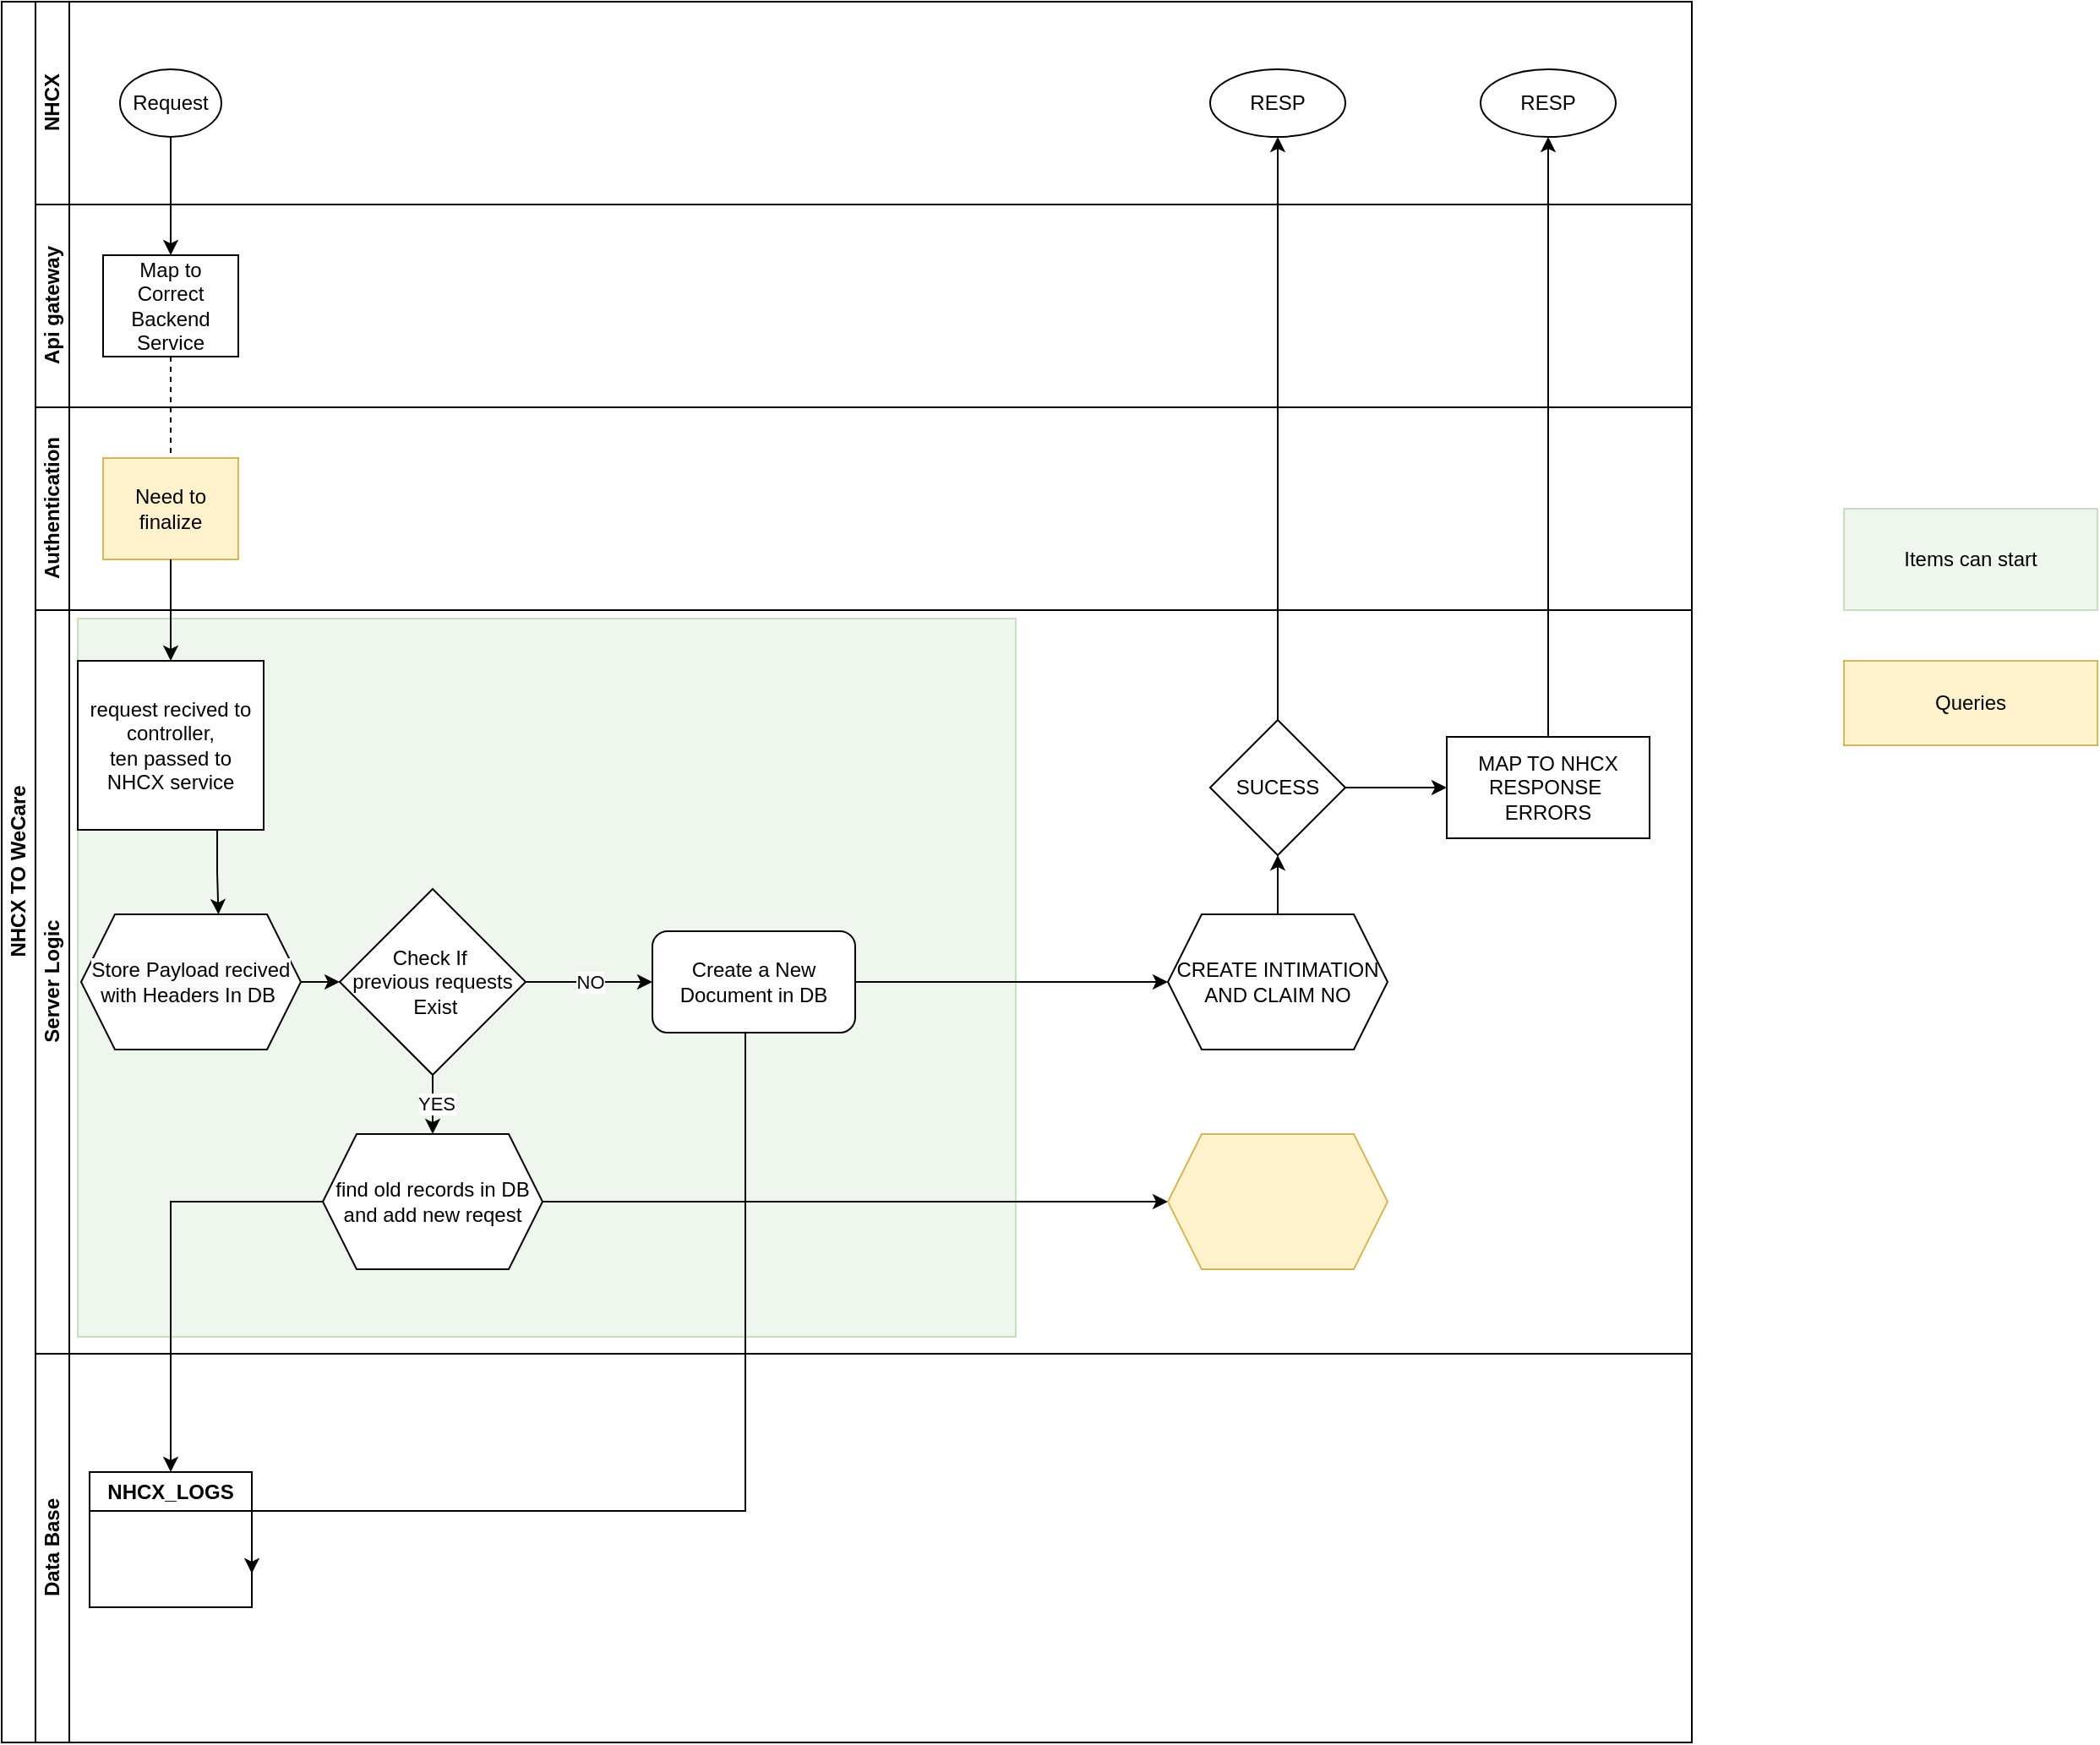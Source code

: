 <mxfile version="22.0.2" type="github" pages="4">
  <diagram id="prtHgNgQTEPvFCAcTncT" name="Claim registration">
    <mxGraphModel dx="1590" dy="877" grid="1" gridSize="10" guides="1" tooltips="1" connect="1" arrows="1" fold="1" page="1" pageScale="1" pageWidth="827" pageHeight="1169" math="0" shadow="0">
      <root>
        <mxCell id="0" />
        <mxCell id="1" parent="0" />
        <mxCell id="dNxyNK7c78bLwvsdeMH5-19" value="NHCX TO WeCare" style="swimlane;html=1;childLayout=stackLayout;resizeParent=1;resizeParentMax=0;horizontal=0;startSize=20;horizontalStack=0;" parent="1" vertex="1">
          <mxGeometry x="120" y="120" width="1000" height="1030" as="geometry">
            <mxRectangle x="120" y="120" width="40" height="60" as="alternateBounds" />
          </mxGeometry>
        </mxCell>
        <mxCell id="dNxyNK7c78bLwvsdeMH5-20" value="NHCX" style="swimlane;html=1;startSize=20;horizontal=0;" parent="dNxyNK7c78bLwvsdeMH5-19" vertex="1">
          <mxGeometry x="20" width="980" height="120" as="geometry">
            <mxRectangle x="20" width="430" height="30" as="alternateBounds" />
          </mxGeometry>
        </mxCell>
        <UserObject label="Request" link="https://ig.hcxprotocol.io/v0.7.1/StructureDefinition-Claim.html" linkTarget="_blank" id="dNxyNK7c78bLwvsdeMH5-23">
          <mxCell style="ellipse;whiteSpace=wrap;html=1;" parent="dNxyNK7c78bLwvsdeMH5-20" vertex="1">
            <mxGeometry x="50" y="40" width="60" height="40" as="geometry" />
          </mxCell>
        </UserObject>
        <mxCell id="n_Xed9ibIA65ynU_BDhb-50" value="RESP" style="ellipse;whiteSpace=wrap;html=1;" parent="dNxyNK7c78bLwvsdeMH5-20" vertex="1">
          <mxGeometry x="695" y="40" width="80" height="40" as="geometry" />
        </mxCell>
        <mxCell id="n_Xed9ibIA65ynU_BDhb-54" value="RESP" style="ellipse;whiteSpace=wrap;html=1;" parent="dNxyNK7c78bLwvsdeMH5-20" vertex="1">
          <mxGeometry x="855" y="40" width="80" height="40" as="geometry" />
        </mxCell>
        <mxCell id="dNxyNK7c78bLwvsdeMH5-21" value="Api gateway" style="swimlane;html=1;startSize=20;horizontal=0;" parent="dNxyNK7c78bLwvsdeMH5-19" vertex="1">
          <mxGeometry x="20" y="120" width="980" height="120" as="geometry" />
        </mxCell>
        <mxCell id="dNxyNK7c78bLwvsdeMH5-24" value="Map to Correct Backend Service" style="rounded=0;whiteSpace=wrap;html=1;fontFamily=Helvetica;fontSize=12;fontColor=#000000;align=center;" parent="dNxyNK7c78bLwvsdeMH5-21" vertex="1">
          <mxGeometry x="40" y="30" width="80" height="60" as="geometry" />
        </mxCell>
        <mxCell id="dNxyNK7c78bLwvsdeMH5-22" value="Authentication" style="swimlane;html=1;startSize=20;horizontal=0;" parent="dNxyNK7c78bLwvsdeMH5-19" vertex="1">
          <mxGeometry x="20" y="240" width="980" height="120" as="geometry" />
        </mxCell>
        <mxCell id="dNxyNK7c78bLwvsdeMH5-26" value="Need to finalize" style="rounded=0;whiteSpace=wrap;html=1;fontFamily=Helvetica;fontSize=12;align=center;fillColor=#fff2cc;strokeColor=#d6b656;" parent="dNxyNK7c78bLwvsdeMH5-22" vertex="1">
          <mxGeometry x="40" y="30" width="80" height="60" as="geometry" />
        </mxCell>
        <mxCell id="n_Xed9ibIA65ynU_BDhb-51" value="" style="edgeStyle=orthogonalEdgeStyle;rounded=0;orthogonalLoop=1;jettySize=auto;html=1;" parent="dNxyNK7c78bLwvsdeMH5-19" source="n_Xed9ibIA65ynU_BDhb-44" target="n_Xed9ibIA65ynU_BDhb-50" edge="1">
          <mxGeometry relative="1" as="geometry" />
        </mxCell>
        <mxCell id="n_Xed9ibIA65ynU_BDhb-55" value="" style="edgeStyle=orthogonalEdgeStyle;rounded=0;orthogonalLoop=1;jettySize=auto;html=1;" parent="dNxyNK7c78bLwvsdeMH5-19" source="n_Xed9ibIA65ynU_BDhb-52" target="n_Xed9ibIA65ynU_BDhb-54" edge="1">
          <mxGeometry relative="1" as="geometry" />
        </mxCell>
        <mxCell id="n_Xed9ibIA65ynU_BDhb-4" value="Server Logic" style="swimlane;html=1;startSize=20;horizontal=0;" parent="dNxyNK7c78bLwvsdeMH5-19" vertex="1">
          <mxGeometry x="20" y="360" width="980" height="440" as="geometry" />
        </mxCell>
        <mxCell id="l9Vu41hiifNTBTkOHgr7-1" value="" style="rounded=0;whiteSpace=wrap;html=1;fillColor=#d5e8d4;strokeColor=#82b366;opacity=40;" vertex="1" parent="n_Xed9ibIA65ynU_BDhb-4">
          <mxGeometry x="25" y="5" width="555" height="425" as="geometry" />
        </mxCell>
        <mxCell id="n_Xed9ibIA65ynU_BDhb-18" style="edgeStyle=orthogonalEdgeStyle;rounded=0;orthogonalLoop=1;jettySize=auto;html=1;exitX=0.75;exitY=1;exitDx=0;exitDy=0;entryX=0.625;entryY=0;entryDx=0;entryDy=0;" parent="n_Xed9ibIA65ynU_BDhb-4" source="n_Xed9ibIA65ynU_BDhb-7" target="n_Xed9ibIA65ynU_BDhb-15" edge="1">
          <mxGeometry relative="1" as="geometry" />
        </mxCell>
        <mxCell id="n_Xed9ibIA65ynU_BDhb-7" value="request recived to controller,&lt;br&gt;ten passed to NHCX service" style="rounded=0;whiteSpace=wrap;html=1;fontFamily=Helvetica;fontSize=12;fontColor=#000000;align=center;" parent="n_Xed9ibIA65ynU_BDhb-4" vertex="1">
          <mxGeometry x="25" y="30" width="110" height="100" as="geometry" />
        </mxCell>
        <mxCell id="n_Xed9ibIA65ynU_BDhb-25" value="" style="edgeStyle=orthogonalEdgeStyle;rounded=0;orthogonalLoop=1;jettySize=auto;html=1;" parent="n_Xed9ibIA65ynU_BDhb-4" source="n_Xed9ibIA65ynU_BDhb-15" target="n_Xed9ibIA65ynU_BDhb-24" edge="1">
          <mxGeometry relative="1" as="geometry" />
        </mxCell>
        <mxCell id="n_Xed9ibIA65ynU_BDhb-15" value="&lt;meta charset=&quot;utf-8&quot;&gt;&lt;span style=&quot;color: rgb(0, 0, 0); font-family: Helvetica; font-size: 12px; font-style: normal; font-variant-ligatures: normal; font-variant-caps: normal; font-weight: 400; letter-spacing: normal; orphans: 2; text-align: center; text-indent: 0px; text-transform: none; widows: 2; word-spacing: 0px; -webkit-text-stroke-width: 0px; background-color: rgb(251, 251, 251); text-decoration-thickness: initial; text-decoration-style: initial; text-decoration-color: initial; float: none; display: inline !important;&quot;&gt;Store Payload recived with Headers In DB&amp;nbsp;&lt;/span&gt;" style="shape=hexagon;perimeter=hexagonPerimeter2;whiteSpace=wrap;html=1;fixedSize=1;" parent="n_Xed9ibIA65ynU_BDhb-4" vertex="1">
          <mxGeometry x="27" y="180" width="130" height="80" as="geometry" />
        </mxCell>
        <mxCell id="2RhHAe2CQzS2Qe744TcT-7" value="" style="edgeStyle=orthogonalEdgeStyle;rounded=0;orthogonalLoop=1;jettySize=auto;html=1;" parent="n_Xed9ibIA65ynU_BDhb-4" source="n_Xed9ibIA65ynU_BDhb-24" edge="1">
          <mxGeometry relative="1" as="geometry">
            <mxPoint x="235" y="310" as="targetPoint" />
          </mxGeometry>
        </mxCell>
        <mxCell id="2RhHAe2CQzS2Qe744TcT-9" value="YES" style="edgeLabel;html=1;align=center;verticalAlign=middle;resizable=0;points=[];" parent="2RhHAe2CQzS2Qe744TcT-7" vertex="1" connectable="0">
          <mxGeometry x="-0.155" y="2" relative="1" as="geometry">
            <mxPoint y="2" as="offset" />
          </mxGeometry>
        </mxCell>
        <mxCell id="2RhHAe2CQzS2Qe744TcT-17" value="NO" style="edgeStyle=orthogonalEdgeStyle;rounded=0;orthogonalLoop=1;jettySize=auto;html=1;" parent="n_Xed9ibIA65ynU_BDhb-4" source="n_Xed9ibIA65ynU_BDhb-24" target="2RhHAe2CQzS2Qe744TcT-16" edge="1">
          <mxGeometry relative="1" as="geometry" />
        </mxCell>
        <mxCell id="n_Xed9ibIA65ynU_BDhb-24" value="Check If&amp;nbsp;&lt;br&gt;previous requests&lt;br&gt;&amp;nbsp;Exist" style="rhombus;whiteSpace=wrap;html=1;" parent="n_Xed9ibIA65ynU_BDhb-4" vertex="1">
          <mxGeometry x="180" y="165" width="110" height="110" as="geometry" />
        </mxCell>
        <mxCell id="n_Xed9ibIA65ynU_BDhb-45" value="" style="edgeStyle=orthogonalEdgeStyle;rounded=0;orthogonalLoop=1;jettySize=auto;html=1;" parent="n_Xed9ibIA65ynU_BDhb-4" source="n_Xed9ibIA65ynU_BDhb-41" target="n_Xed9ibIA65ynU_BDhb-44" edge="1">
          <mxGeometry relative="1" as="geometry" />
        </mxCell>
        <UserObject label="CREATE INTIMATION AND CLAIM NO" link="data:page/id,0DPZlB081FTVNjkBk7KC" id="n_Xed9ibIA65ynU_BDhb-41">
          <mxCell style="shape=hexagon;perimeter=hexagonPerimeter2;whiteSpace=wrap;html=1;fixedSize=1;" parent="n_Xed9ibIA65ynU_BDhb-4" vertex="1">
            <mxGeometry x="670" y="180" width="130" height="80" as="geometry" />
          </mxCell>
        </UserObject>
        <mxCell id="n_Xed9ibIA65ynU_BDhb-53" value="" style="edgeStyle=orthogonalEdgeStyle;rounded=0;orthogonalLoop=1;jettySize=auto;html=1;" parent="n_Xed9ibIA65ynU_BDhb-4" source="n_Xed9ibIA65ynU_BDhb-44" target="n_Xed9ibIA65ynU_BDhb-52" edge="1">
          <mxGeometry relative="1" as="geometry" />
        </mxCell>
        <mxCell id="n_Xed9ibIA65ynU_BDhb-44" value="SUCESS" style="rhombus;whiteSpace=wrap;html=1;" parent="n_Xed9ibIA65ynU_BDhb-4" vertex="1">
          <mxGeometry x="695" y="65" width="80" height="80" as="geometry" />
        </mxCell>
        <mxCell id="n_Xed9ibIA65ynU_BDhb-52" value="MAP TO NHCX RESPONSE&amp;nbsp; ERRORS" style="whiteSpace=wrap;html=1;" parent="n_Xed9ibIA65ynU_BDhb-4" vertex="1">
          <mxGeometry x="835" y="75" width="120" height="60" as="geometry" />
        </mxCell>
        <mxCell id="l9Vu41hiifNTBTkOHgr7-7" value="" style="edgeStyle=orthogonalEdgeStyle;rounded=0;orthogonalLoop=1;jettySize=auto;html=1;" edge="1" parent="n_Xed9ibIA65ynU_BDhb-4" source="2RhHAe2CQzS2Qe744TcT-8" target="l9Vu41hiifNTBTkOHgr7-6">
          <mxGeometry relative="1" as="geometry" />
        </mxCell>
        <UserObject label="find old records in DB and add new reqest" id="2RhHAe2CQzS2Qe744TcT-8">
          <mxCell style="shape=hexagon;perimeter=hexagonPerimeter2;whiteSpace=wrap;html=1;fixedSize=1;" parent="n_Xed9ibIA65ynU_BDhb-4" vertex="1">
            <mxGeometry x="170" y="310" width="130" height="80" as="geometry" />
          </mxCell>
        </UserObject>
        <mxCell id="2RhHAe2CQzS2Qe744TcT-21" style="edgeStyle=orthogonalEdgeStyle;rounded=0;orthogonalLoop=1;jettySize=auto;html=1;entryX=0;entryY=0.5;entryDx=0;entryDy=0;" parent="n_Xed9ibIA65ynU_BDhb-4" source="2RhHAe2CQzS2Qe744TcT-16" target="n_Xed9ibIA65ynU_BDhb-41" edge="1">
          <mxGeometry relative="1" as="geometry" />
        </mxCell>
        <mxCell id="2RhHAe2CQzS2Qe744TcT-16" value="Create a New Document in DB" style="rounded=1;whiteSpace=wrap;html=1;" parent="n_Xed9ibIA65ynU_BDhb-4" vertex="1">
          <mxGeometry x="365" y="190" width="120" height="60" as="geometry" />
        </mxCell>
        <UserObject label="" id="l9Vu41hiifNTBTkOHgr7-6">
          <mxCell style="shape=hexagon;perimeter=hexagonPerimeter2;whiteSpace=wrap;html=1;fixedSize=1;fillColor=#fff2cc;strokeColor=#d6b656;" vertex="1" parent="n_Xed9ibIA65ynU_BDhb-4">
            <mxGeometry x="670" y="310" width="130" height="80" as="geometry" />
          </mxCell>
        </UserObject>
        <mxCell id="n_Xed9ibIA65ynU_BDhb-3" value="Data Base" style="swimlane;html=1;startSize=20;horizontal=0;" parent="dNxyNK7c78bLwvsdeMH5-19" vertex="1">
          <mxGeometry x="20" y="800" width="980" height="230" as="geometry" />
        </mxCell>
        <UserObject label="NHCX_LOGS" link="data:page/id,4wlm6lmaPrlt67HvVmds" id="n_Xed9ibIA65ynU_BDhb-13">
          <mxCell style="swimlane;whiteSpace=wrap;html=1;" parent="n_Xed9ibIA65ynU_BDhb-3" vertex="1">
            <mxGeometry x="32" y="70" width="96" height="80" as="geometry">
              <mxRectangle x="32" y="70" width="120" height="30" as="alternateBounds" />
            </mxGeometry>
          </mxCell>
        </UserObject>
        <mxCell id="dNxyNK7c78bLwvsdeMH5-25" value="" style="edgeStyle=orthogonalEdgeStyle;rounded=0;orthogonalLoop=1;jettySize=auto;html=1;" parent="dNxyNK7c78bLwvsdeMH5-19" source="dNxyNK7c78bLwvsdeMH5-23" target="dNxyNK7c78bLwvsdeMH5-24" edge="1">
          <mxGeometry relative="1" as="geometry" />
        </mxCell>
        <mxCell id="dNxyNK7c78bLwvsdeMH5-27" value="" style="edgeStyle=orthogonalEdgeStyle;rounded=0;orthogonalLoop=1;jettySize=auto;html=1;dashed=1;endArrow=none;endFill=0;" parent="dNxyNK7c78bLwvsdeMH5-19" source="dNxyNK7c78bLwvsdeMH5-24" target="dNxyNK7c78bLwvsdeMH5-26" edge="1">
          <mxGeometry relative="1" as="geometry" />
        </mxCell>
        <mxCell id="n_Xed9ibIA65ynU_BDhb-8" value="" style="endArrow=classic;html=1;rounded=0;exitX=0.5;exitY=1;exitDx=0;exitDy=0;entryX=0.5;entryY=0;entryDx=0;entryDy=0;" parent="dNxyNK7c78bLwvsdeMH5-19" source="dNxyNK7c78bLwvsdeMH5-26" target="n_Xed9ibIA65ynU_BDhb-7" edge="1">
          <mxGeometry width="50" height="50" relative="1" as="geometry">
            <mxPoint x="270" y="510" as="sourcePoint" />
            <mxPoint x="320" y="460" as="targetPoint" />
          </mxGeometry>
        </mxCell>
        <mxCell id="2RhHAe2CQzS2Qe744TcT-10" style="edgeStyle=orthogonalEdgeStyle;rounded=0;orthogonalLoop=1;jettySize=auto;html=1;" parent="dNxyNK7c78bLwvsdeMH5-19" source="2RhHAe2CQzS2Qe744TcT-8" target="n_Xed9ibIA65ynU_BDhb-13" edge="1">
          <mxGeometry relative="1" as="geometry" />
        </mxCell>
        <mxCell id="2RhHAe2CQzS2Qe744TcT-20" style="edgeStyle=orthogonalEdgeStyle;rounded=0;orthogonalLoop=1;jettySize=auto;html=1;entryX=1;entryY=0.75;entryDx=0;entryDy=0;" parent="dNxyNK7c78bLwvsdeMH5-19" source="2RhHAe2CQzS2Qe744TcT-16" target="n_Xed9ibIA65ynU_BDhb-13" edge="1">
          <mxGeometry relative="1" as="geometry">
            <Array as="points">
              <mxPoint x="440" y="893" />
            </Array>
          </mxGeometry>
        </mxCell>
        <mxCell id="l9Vu41hiifNTBTkOHgr7-3" value="Items can start" style="rounded=0;whiteSpace=wrap;html=1;fillColor=#d5e8d4;strokeColor=#82b366;opacity=40;" vertex="1" parent="1">
          <mxGeometry x="1210" y="420" width="150" height="60" as="geometry" />
        </mxCell>
        <mxCell id="l9Vu41hiifNTBTkOHgr7-4" value="Queries" style="rounded=0;whiteSpace=wrap;html=1;fontFamily=Helvetica;fontSize=12;align=center;fillColor=#fff2cc;strokeColor=#d6b656;" vertex="1" parent="1">
          <mxGeometry x="1210" y="510" width="150" height="50" as="geometry" />
        </mxCell>
      </root>
    </mxGraphModel>
  </diagram>
  <diagram id="0DPZlB081FTVNjkBk7KC" name="create Intimation and  claim">
    <mxGraphModel dx="954" dy="526" grid="1" gridSize="10" guides="1" tooltips="1" connect="1" arrows="1" fold="1" page="1" pageScale="1" pageWidth="827" pageHeight="1169" math="0" shadow="0">
      <root>
        <mxCell id="0" />
        <mxCell id="1" parent="0" />
        <mxCell id="bLgeyS6EQl_RyTogpNhn-4" value="" style="edgeStyle=orthogonalEdgeStyle;rounded=0;orthogonalLoop=1;jettySize=auto;html=1;" parent="1" source="bLgeyS6EQl_RyTogpNhn-2" target="bLgeyS6EQl_RyTogpNhn-3" edge="1">
          <mxGeometry relative="1" as="geometry" />
        </mxCell>
        <mxCell id="bLgeyS6EQl_RyTogpNhn-2" value="PayLoad" style="ellipse;whiteSpace=wrap;html=1;" parent="1" vertex="1">
          <mxGeometry x="80" y="190" width="120" height="40" as="geometry" />
        </mxCell>
        <mxCell id="bLgeyS6EQl_RyTogpNhn-6" value="" style="edgeStyle=orthogonalEdgeStyle;rounded=0;orthogonalLoop=1;jettySize=auto;html=1;" parent="1" source="bLgeyS6EQl_RyTogpNhn-3" target="bLgeyS6EQl_RyTogpNhn-5" edge="1">
          <mxGeometry relative="1" as="geometry" />
        </mxCell>
        <mxCell id="bLgeyS6EQl_RyTogpNhn-3" value="Validate If Payload has all data present" style="rounded=1;whiteSpace=wrap;html=1;" parent="1" vertex="1">
          <mxGeometry x="80" y="300" width="120" height="60" as="geometry" />
        </mxCell>
        <mxCell id="bLgeyS6EQl_RyTogpNhn-8" value="YES" style="edgeStyle=orthogonalEdgeStyle;rounded=0;orthogonalLoop=1;jettySize=auto;html=1;" parent="1" source="bLgeyS6EQl_RyTogpNhn-5" target="bLgeyS6EQl_RyTogpNhn-7" edge="1">
          <mxGeometry relative="1" as="geometry" />
        </mxCell>
        <mxCell id="bLgeyS6EQl_RyTogpNhn-10" value="NO" style="edgeStyle=orthogonalEdgeStyle;rounded=0;orthogonalLoop=1;jettySize=auto;html=1;" parent="1" source="bLgeyS6EQl_RyTogpNhn-5" target="bLgeyS6EQl_RyTogpNhn-9" edge="1">
          <mxGeometry relative="1" as="geometry" />
        </mxCell>
        <mxCell id="bLgeyS6EQl_RyTogpNhn-5" value="Sucess" style="rhombus;whiteSpace=wrap;html=1;rounded=1;" parent="1" vertex="1">
          <mxGeometry x="100" y="430" width="80" height="80" as="geometry" />
        </mxCell>
        <mxCell id="bLgeyS6EQl_RyTogpNhn-12" value="" style="edgeStyle=orthogonalEdgeStyle;rounded=0;orthogonalLoop=1;jettySize=auto;html=1;" parent="1" source="bLgeyS6EQl_RyTogpNhn-7" target="bLgeyS6EQl_RyTogpNhn-11" edge="1">
          <mxGeometry relative="1" as="geometry" />
        </mxCell>
        <mxCell id="bLgeyS6EQl_RyTogpNhn-7" value="Use Create Inimation APi For SPA,&lt;br&gt;add aditonal field for NHCXlogs_id&lt;br&gt;and origin from NHCX" style="whiteSpace=wrap;html=1;rounded=1;" parent="1" vertex="1">
          <mxGeometry x="270" y="400" width="180" height="140" as="geometry" />
        </mxCell>
        <mxCell id="bLgeyS6EQl_RyTogpNhn-9" value="return Error with&amp;nbsp; proper key missed&amp;nbsp; in payload" style="whiteSpace=wrap;html=1;rounded=1;" parent="1" vertex="1">
          <mxGeometry x="80" y="600" width="120" height="60" as="geometry" />
        </mxCell>
        <mxCell id="bLgeyS6EQl_RyTogpNhn-11" value="use Create Inward API&amp;nbsp;" style="whiteSpace=wrap;html=1;rounded=1;" parent="1" vertex="1">
          <mxGeometry x="630" y="440" width="120" height="60" as="geometry" />
        </mxCell>
        <mxCell id="jTrsGdZeVuQRLbyiMDEm-3" value="" style="group" vertex="1" connectable="0" parent="1">
          <mxGeometry x="30" y="750" width="840" height="240" as="geometry" />
        </mxCell>
        <mxCell id="jTrsGdZeVuQRLbyiMDEm-1" value="" style="rounded=0;whiteSpace=wrap;html=1;" vertex="1" parent="jTrsGdZeVuQRLbyiMDEm-3">
          <mxGeometry y="20" width="840" height="220" as="geometry" />
        </mxCell>
        <mxCell id="jTrsGdZeVuQRLbyiMDEm-2" value="" style="image;aspect=fixed;perimeter=ellipsePerimeter;html=1;align=center;shadow=0;dashed=0;spacingTop=3;image=img/lib/active_directory/database_server.svg;" vertex="1" parent="jTrsGdZeVuQRLbyiMDEm-3">
          <mxGeometry x="9" width="41" height="50" as="geometry" />
        </mxCell>
        <UserObject label="Claim Intimation" id="ksRkRk9edxzG5ikfGW5q-1">
          <mxCell style="swimlane;whiteSpace=wrap;html=1;" vertex="1" collapsed="1" parent="jTrsGdZeVuQRLbyiMDEm-3">
            <mxGeometry x="80" y="90" width="120" height="30" as="geometry">
              <mxRectangle x="80" y="90" width="140" height="80" as="alternateBounds" />
            </mxGeometry>
          </mxCell>
        </UserObject>
        <mxCell id="ksRkRk9edxzG5ikfGW5q-2" style="edgeStyle=orthogonalEdgeStyle;rounded=0;orthogonalLoop=1;jettySize=auto;html=1;entryX=1;entryY=0.5;entryDx=0;entryDy=0;" edge="1" parent="1" source="bLgeyS6EQl_RyTogpNhn-7" target="ksRkRk9edxzG5ikfGW5q-1">
          <mxGeometry relative="1" as="geometry">
            <Array as="points">
              <mxPoint x="360" y="855" />
            </Array>
          </mxGeometry>
        </mxCell>
      </root>
    </mxGraphModel>
  </diagram>
  <diagram id="4wlm6lmaPrlt67HvVmds" name="schema NHCX logs">
    <mxGraphModel dx="954" dy="526" grid="1" gridSize="10" guides="1" tooltips="1" connect="1" arrows="1" fold="1" page="1" pageScale="1" pageWidth="827" pageHeight="1169" math="0" shadow="0">
      <root>
        <mxCell id="0" />
        <mxCell id="1" parent="0" />
        <mxCell id="YQpDddAUyEyW4kxvSw8K-27" value="NHCX Logs" style="shape=table;startSize=20;container=1;collapsible=0;childLayout=tableLayout;strokeColor=default;fontSize=16;" vertex="1" parent="1">
          <mxGeometry x="90" y="730" width="350" height="374" as="geometry" />
        </mxCell>
        <mxCell id="YQpDddAUyEyW4kxvSw8K-28" value="" style="shape=tableRow;horizontal=0;startSize=0;swimlaneHead=0;swimlaneBody=0;strokeColor=inherit;top=0;left=0;bottom=0;right=0;collapsible=0;dropTarget=0;fillColor=none;points=[[0,0.5],[1,0.5]];portConstraint=eastwest;fontSize=16;" vertex="1" parent="YQpDddAUyEyW4kxvSw8K-27">
          <mxGeometry y="20" width="350" height="26" as="geometry" />
        </mxCell>
        <mxCell id="YQpDddAUyEyW4kxvSw8K-29" value="PK" style="shape=partialRectangle;html=1;whiteSpace=wrap;connectable=0;strokeColor=inherit;overflow=hidden;fillColor=none;top=0;left=0;bottom=0;right=0;pointerEvents=1;fontSize=16;" vertex="1" parent="YQpDddAUyEyW4kxvSw8K-28">
          <mxGeometry width="80" height="26" as="geometry">
            <mxRectangle width="80" height="26" as="alternateBounds" />
          </mxGeometry>
        </mxCell>
        <mxCell id="YQpDddAUyEyW4kxvSw8K-30" value="_id" style="shape=partialRectangle;html=1;whiteSpace=wrap;connectable=0;strokeColor=inherit;overflow=hidden;fillColor=none;top=0;left=0;bottom=0;right=0;pointerEvents=1;fontSize=16;" vertex="1" parent="YQpDddAUyEyW4kxvSw8K-28">
          <mxGeometry x="80" width="120" height="26" as="geometry">
            <mxRectangle width="120" height="26" as="alternateBounds" />
          </mxGeometry>
        </mxCell>
        <mxCell id="YQpDddAUyEyW4kxvSw8K-31" value="" style="shape=partialRectangle;html=1;whiteSpace=wrap;connectable=0;strokeColor=inherit;overflow=hidden;fillColor=none;top=0;left=0;bottom=0;right=0;pointerEvents=1;fontSize=16;" vertex="1" parent="YQpDddAUyEyW4kxvSw8K-28">
          <mxGeometry x="200" width="150" height="26" as="geometry">
            <mxRectangle width="150" height="26" as="alternateBounds" />
          </mxGeometry>
        </mxCell>
        <mxCell id="YQpDddAUyEyW4kxvSw8K-32" value="" style="shape=tableRow;horizontal=0;startSize=0;swimlaneHead=0;swimlaneBody=0;strokeColor=inherit;top=0;left=0;bottom=0;right=0;collapsible=0;dropTarget=0;fillColor=none;points=[[0,0.5],[1,0.5]];portConstraint=eastwest;fontSize=16;" vertex="1" parent="YQpDddAUyEyW4kxvSw8K-27">
          <mxGeometry y="46" width="350" height="44" as="geometry" />
        </mxCell>
        <mxCell id="YQpDddAUyEyW4kxvSw8K-33" value="FK1" style="shape=partialRectangle;html=1;whiteSpace=wrap;connectable=0;strokeColor=inherit;overflow=hidden;fillColor=none;top=0;left=0;bottom=0;right=0;pointerEvents=1;fontSize=16;" vertex="1" parent="YQpDddAUyEyW4kxvSw8K-32">
          <mxGeometry width="80" height="44" as="geometry">
            <mxRectangle width="80" height="44" as="alternateBounds" />
          </mxGeometry>
        </mxCell>
        <mxCell id="YQpDddAUyEyW4kxvSw8K-34" value="Claim no" style="shape=partialRectangle;html=1;whiteSpace=wrap;connectable=0;strokeColor=inherit;overflow=hidden;fillColor=none;top=0;left=0;bottom=0;right=0;pointerEvents=1;fontSize=16;" vertex="1" parent="YQpDddAUyEyW4kxvSw8K-32">
          <mxGeometry x="80" width="120" height="44" as="geometry">
            <mxRectangle width="120" height="44" as="alternateBounds" />
          </mxGeometry>
        </mxCell>
        <mxCell id="YQpDddAUyEyW4kxvSw8K-35" value="N&lt;span style=&quot;font-family: Verdana; font-size: 12px; text-align: left;&quot;&gt;on Mandstory String&lt;/span&gt;" style="shape=partialRectangle;html=1;whiteSpace=wrap;connectable=0;strokeColor=inherit;overflow=hidden;fillColor=none;top=0;left=0;bottom=0;right=0;pointerEvents=1;fontSize=16;" vertex="1" parent="YQpDddAUyEyW4kxvSw8K-32">
          <mxGeometry x="200" width="150" height="44" as="geometry">
            <mxRectangle width="150" height="44" as="alternateBounds" />
          </mxGeometry>
        </mxCell>
        <mxCell id="YQpDddAUyEyW4kxvSw8K-36" value="" style="shape=tableRow;horizontal=0;startSize=0;swimlaneHead=0;swimlaneBody=0;strokeColor=inherit;top=0;left=0;bottom=0;right=0;collapsible=0;dropTarget=0;fillColor=none;points=[[0,0.5],[1,0.5]];portConstraint=eastwest;fontSize=16;" vertex="1" parent="YQpDddAUyEyW4kxvSw8K-27">
          <mxGeometry y="90" width="350" height="60" as="geometry" />
        </mxCell>
        <mxCell id="YQpDddAUyEyW4kxvSw8K-37" value="FK2" style="shape=partialRectangle;html=1;whiteSpace=wrap;connectable=0;strokeColor=inherit;overflow=hidden;fillColor=none;top=0;left=0;bottom=0;right=0;pointerEvents=1;fontSize=16;" vertex="1" parent="YQpDddAUyEyW4kxvSw8K-36">
          <mxGeometry width="80" height="60" as="geometry">
            <mxRectangle width="80" height="60" as="alternateBounds" />
          </mxGeometry>
        </mxCell>
        <mxCell id="YQpDddAUyEyW4kxvSw8K-38" value="Claim_ID" style="shape=partialRectangle;html=1;whiteSpace=wrap;connectable=0;strokeColor=inherit;overflow=hidden;fillColor=none;top=0;left=0;bottom=0;right=0;pointerEvents=1;fontSize=16;" vertex="1" parent="YQpDddAUyEyW4kxvSw8K-36">
          <mxGeometry x="80" width="120" height="60" as="geometry">
            <mxRectangle width="120" height="60" as="alternateBounds" />
          </mxGeometry>
        </mxCell>
        <mxCell id="YQpDddAUyEyW4kxvSw8K-39" value="_id for baseclaim&amp;nbsp;" style="shape=partialRectangle;html=1;whiteSpace=wrap;connectable=0;strokeColor=inherit;overflow=hidden;fillColor=none;top=0;left=0;bottom=0;right=0;pointerEvents=1;fontSize=16;" vertex="1" parent="YQpDddAUyEyW4kxvSw8K-36">
          <mxGeometry x="200" width="150" height="60" as="geometry">
            <mxRectangle width="150" height="60" as="alternateBounds" />
          </mxGeometry>
        </mxCell>
        <mxCell id="YQpDddAUyEyW4kxvSw8K-52" style="shape=tableRow;horizontal=0;startSize=0;swimlaneHead=0;swimlaneBody=0;strokeColor=inherit;top=0;left=0;bottom=0;right=0;collapsible=0;dropTarget=0;fillColor=none;points=[[0,0.5],[1,0.5]];portConstraint=eastwest;fontSize=16;" vertex="1" parent="YQpDddAUyEyW4kxvSw8K-27">
          <mxGeometry y="150" width="350" height="56" as="geometry" />
        </mxCell>
        <mxCell id="YQpDddAUyEyW4kxvSw8K-53" value="PK" style="shape=partialRectangle;html=1;whiteSpace=wrap;connectable=0;strokeColor=inherit;overflow=hidden;fillColor=none;top=0;left=0;bottom=0;right=0;pointerEvents=1;fontSize=16;" vertex="1" parent="YQpDddAUyEyW4kxvSw8K-52">
          <mxGeometry width="80" height="56" as="geometry">
            <mxRectangle width="80" height="56" as="alternateBounds" />
          </mxGeometry>
        </mxCell>
        <mxCell id="YQpDddAUyEyW4kxvSw8K-54" value="NHCXID" style="shape=partialRectangle;html=1;whiteSpace=wrap;connectable=0;strokeColor=inherit;overflow=hidden;fillColor=none;top=0;left=0;bottom=0;right=0;pointerEvents=1;fontSize=16;" vertex="1" parent="YQpDddAUyEyW4kxvSw8K-52">
          <mxGeometry x="80" width="120" height="56" as="geometry">
            <mxRectangle width="120" height="56" as="alternateBounds" />
          </mxGeometry>
        </mxCell>
        <mxCell id="YQpDddAUyEyW4kxvSw8K-55" value="Unique NHCX identifier" style="shape=partialRectangle;html=1;whiteSpace=wrap;connectable=0;strokeColor=inherit;overflow=hidden;fillColor=none;top=0;left=0;bottom=0;right=0;pointerEvents=1;fontSize=16;" vertex="1" parent="YQpDddAUyEyW4kxvSw8K-52">
          <mxGeometry x="200" width="150" height="56" as="geometry">
            <mxRectangle width="150" height="56" as="alternateBounds" />
          </mxGeometry>
        </mxCell>
        <mxCell id="YQpDddAUyEyW4kxvSw8K-48" style="shape=tableRow;horizontal=0;startSize=0;swimlaneHead=0;swimlaneBody=0;strokeColor=inherit;top=0;left=0;bottom=0;right=0;collapsible=0;dropTarget=0;fillColor=none;points=[[0,0.5],[1,0.5]];portConstraint=eastwest;fontSize=16;" vertex="1" parent="YQpDddAUyEyW4kxvSw8K-27">
          <mxGeometry y="206" width="350" height="56" as="geometry" />
        </mxCell>
        <mxCell id="YQpDddAUyEyW4kxvSw8K-49" style="shape=partialRectangle;html=1;whiteSpace=wrap;connectable=0;strokeColor=inherit;overflow=hidden;fillColor=none;top=0;left=0;bottom=0;right=0;pointerEvents=1;fontSize=16;" vertex="1" parent="YQpDddAUyEyW4kxvSw8K-48">
          <mxGeometry width="80" height="56" as="geometry">
            <mxRectangle width="80" height="56" as="alternateBounds" />
          </mxGeometry>
        </mxCell>
        <mxCell id="YQpDddAUyEyW4kxvSw8K-50" value="requests" style="shape=partialRectangle;html=1;whiteSpace=wrap;connectable=0;strokeColor=inherit;overflow=hidden;fillColor=none;top=0;left=0;bottom=0;right=0;pointerEvents=1;fontSize=16;" vertex="1" parent="YQpDddAUyEyW4kxvSw8K-48">
          <mxGeometry x="80" width="120" height="56" as="geometry">
            <mxRectangle width="120" height="56" as="alternateBounds" />
          </mxGeometry>
        </mxCell>
        <mxCell id="YQpDddAUyEyW4kxvSw8K-51" value="required Array of objects" style="shape=partialRectangle;html=1;whiteSpace=wrap;connectable=0;strokeColor=inherit;overflow=hidden;fillColor=none;top=0;left=0;bottom=0;right=0;pointerEvents=1;fontSize=16;" vertex="1" parent="YQpDddAUyEyW4kxvSw8K-48">
          <mxGeometry x="200" width="150" height="56" as="geometry">
            <mxRectangle width="150" height="56" as="alternateBounds" />
          </mxGeometry>
        </mxCell>
        <mxCell id="YQpDddAUyEyW4kxvSw8K-44" style="shape=tableRow;horizontal=0;startSize=0;swimlaneHead=0;swimlaneBody=0;strokeColor=inherit;top=0;left=0;bottom=0;right=0;collapsible=0;dropTarget=0;fillColor=none;points=[[0,0.5],[1,0.5]];portConstraint=eastwest;fontSize=16;" vertex="1" parent="YQpDddAUyEyW4kxvSw8K-27">
          <mxGeometry y="262" width="350" height="56" as="geometry" />
        </mxCell>
        <mxCell id="YQpDddAUyEyW4kxvSw8K-45" style="shape=partialRectangle;html=1;whiteSpace=wrap;connectable=0;strokeColor=inherit;overflow=hidden;fillColor=none;top=0;left=0;bottom=0;right=0;pointerEvents=1;fontSize=16;" vertex="1" parent="YQpDddAUyEyW4kxvSw8K-44">
          <mxGeometry width="80" height="56" as="geometry">
            <mxRectangle width="80" height="56" as="alternateBounds" />
          </mxGeometry>
        </mxCell>
        <mxCell id="YQpDddAUyEyW4kxvSw8K-46" value="responses" style="shape=partialRectangle;html=1;whiteSpace=wrap;connectable=0;strokeColor=inherit;overflow=hidden;fillColor=none;top=0;left=0;bottom=0;right=0;pointerEvents=1;fontSize=16;" vertex="1" parent="YQpDddAUyEyW4kxvSw8K-44">
          <mxGeometry x="80" width="120" height="56" as="geometry">
            <mxRectangle width="120" height="56" as="alternateBounds" />
          </mxGeometry>
        </mxCell>
        <mxCell id="YQpDddAUyEyW4kxvSw8K-47" value="Array of objects" style="shape=partialRectangle;html=1;whiteSpace=wrap;connectable=0;strokeColor=inherit;overflow=hidden;fillColor=none;top=0;left=0;bottom=0;right=0;pointerEvents=1;fontSize=16;" vertex="1" parent="YQpDddAUyEyW4kxvSw8K-44">
          <mxGeometry x="200" width="150" height="56" as="geometry">
            <mxRectangle width="150" height="56" as="alternateBounds" />
          </mxGeometry>
        </mxCell>
        <mxCell id="YQpDddAUyEyW4kxvSw8K-40" style="shape=tableRow;horizontal=0;startSize=0;swimlaneHead=0;swimlaneBody=0;strokeColor=inherit;top=0;left=0;bottom=0;right=0;collapsible=0;dropTarget=0;fillColor=none;points=[[0,0.5],[1,0.5]];portConstraint=eastwest;fontSize=16;" vertex="1" parent="YQpDddAUyEyW4kxvSw8K-27">
          <mxGeometry y="318" width="350" height="56" as="geometry" />
        </mxCell>
        <mxCell id="YQpDddAUyEyW4kxvSw8K-41" style="shape=partialRectangle;html=1;whiteSpace=wrap;connectable=0;strokeColor=inherit;overflow=hidden;fillColor=none;top=0;left=0;bottom=0;right=0;pointerEvents=1;fontSize=16;" vertex="1" parent="YQpDddAUyEyW4kxvSw8K-40">
          <mxGeometry width="80" height="56" as="geometry">
            <mxRectangle width="80" height="56" as="alternateBounds" />
          </mxGeometry>
        </mxCell>
        <mxCell id="YQpDddAUyEyW4kxvSw8K-42" value="CurrentStatus" style="shape=partialRectangle;html=1;whiteSpace=wrap;connectable=0;strokeColor=inherit;overflow=hidden;fillColor=none;top=0;left=0;bottom=0;right=0;pointerEvents=1;fontSize=16;" vertex="1" parent="YQpDddAUyEyW4kxvSw8K-40">
          <mxGeometry x="80" width="120" height="56" as="geometry">
            <mxRectangle width="120" height="56" as="alternateBounds" />
          </mxGeometry>
        </mxCell>
        <mxCell id="YQpDddAUyEyW4kxvSw8K-43" value="String of type status&amp;nbsp;" style="shape=partialRectangle;html=1;whiteSpace=wrap;connectable=0;strokeColor=inherit;overflow=hidden;fillColor=none;top=0;left=0;bottom=0;right=0;pointerEvents=1;fontSize=16;" vertex="1" parent="YQpDddAUyEyW4kxvSw8K-40">
          <mxGeometry x="200" width="150" height="56" as="geometry">
            <mxRectangle width="150" height="56" as="alternateBounds" />
          </mxGeometry>
        </mxCell>
        <mxCell id="YQpDddAUyEyW4kxvSw8K-94" value="Enum Status" style="swimlane;whiteSpace=wrap;html=1;" vertex="1" collapsed="1" parent="1">
          <mxGeometry x="470" y="1061" width="110" height="30" as="geometry">
            <mxRectangle x="300" y="1180" width="260" height="200" as="alternateBounds" />
          </mxGeometry>
        </mxCell>
        <mxCell id="YQpDddAUyEyW4kxvSw8K-99" value="" style="shape=table;startSize=0;container=1;collapsible=0;childLayout=tableLayout;fixedRows=1;rowLines=0;fontStyle=0;strokeColor=default;fontSize=16;" vertex="1" parent="YQpDddAUyEyW4kxvSw8K-94">
          <mxGeometry x="10" y="40" width="250" height="150" as="geometry" />
        </mxCell>
        <mxCell id="YQpDddAUyEyW4kxvSw8K-100" value="" style="shape=tableRow;horizontal=0;startSize=0;swimlaneHead=0;swimlaneBody=0;top=0;left=0;bottom=0;right=0;collapsible=0;dropTarget=0;fillColor=none;points=[[0,0.5],[1,0.5]];portConstraint=eastwest;strokeColor=inherit;fontSize=16;" vertex="1" parent="YQpDddAUyEyW4kxvSw8K-99">
          <mxGeometry width="250" height="30" as="geometry" />
        </mxCell>
        <mxCell id="YQpDddAUyEyW4kxvSw8K-101" value="1" style="shape=partialRectangle;html=1;whiteSpace=wrap;connectable=0;fillColor=none;top=0;left=0;bottom=0;right=0;overflow=hidden;pointerEvents=1;strokeColor=inherit;fontSize=16;" vertex="1" parent="YQpDddAUyEyW4kxvSw8K-100">
          <mxGeometry width="56" height="30" as="geometry">
            <mxRectangle width="56" height="30" as="alternateBounds" />
          </mxGeometry>
        </mxCell>
        <mxCell id="YQpDddAUyEyW4kxvSw8K-102" value="Request Recived" style="shape=partialRectangle;html=1;whiteSpace=wrap;connectable=0;fillColor=none;top=0;left=0;bottom=0;right=0;align=left;spacingLeft=6;overflow=hidden;strokeColor=inherit;fontSize=16;" vertex="1" parent="YQpDddAUyEyW4kxvSw8K-100">
          <mxGeometry x="56" width="194" height="30" as="geometry">
            <mxRectangle width="194" height="30" as="alternateBounds" />
          </mxGeometry>
        </mxCell>
        <mxCell id="YQpDddAUyEyW4kxvSw8K-103" value="" style="shape=tableRow;horizontal=0;startSize=0;swimlaneHead=0;swimlaneBody=0;top=0;left=0;bottom=0;right=0;collapsible=0;dropTarget=0;fillColor=none;points=[[0,0.5],[1,0.5]];portConstraint=eastwest;strokeColor=inherit;fontSize=16;" vertex="1" parent="YQpDddAUyEyW4kxvSw8K-99">
          <mxGeometry y="30" width="250" height="30" as="geometry" />
        </mxCell>
        <mxCell id="YQpDddAUyEyW4kxvSw8K-104" value="2" style="shape=partialRectangle;html=1;whiteSpace=wrap;connectable=0;fillColor=none;top=0;left=0;bottom=0;right=0;overflow=hidden;strokeColor=inherit;fontSize=16;" vertex="1" parent="YQpDddAUyEyW4kxvSw8K-103">
          <mxGeometry width="56" height="30" as="geometry">
            <mxRectangle width="56" height="30" as="alternateBounds" />
          </mxGeometry>
        </mxCell>
        <mxCell id="YQpDddAUyEyW4kxvSw8K-105" value="Reqest processing&amp;nbsp;" style="shape=partialRectangle;html=1;whiteSpace=wrap;connectable=0;fillColor=none;top=0;left=0;bottom=0;right=0;align=left;spacingLeft=6;overflow=hidden;strokeColor=inherit;fontSize=16;" vertex="1" parent="YQpDddAUyEyW4kxvSw8K-103">
          <mxGeometry x="56" width="194" height="30" as="geometry">
            <mxRectangle width="194" height="30" as="alternateBounds" />
          </mxGeometry>
        </mxCell>
        <mxCell id="YQpDddAUyEyW4kxvSw8K-106" value="" style="shape=tableRow;horizontal=0;startSize=0;swimlaneHead=0;swimlaneBody=0;top=0;left=0;bottom=0;right=0;collapsible=0;dropTarget=0;fillColor=none;points=[[0,0.5],[1,0.5]];portConstraint=eastwest;strokeColor=inherit;fontSize=16;" vertex="1" parent="YQpDddAUyEyW4kxvSw8K-99">
          <mxGeometry y="60" width="250" height="30" as="geometry" />
        </mxCell>
        <mxCell id="YQpDddAUyEyW4kxvSw8K-107" value="3" style="shape=partialRectangle;html=1;whiteSpace=wrap;connectable=0;fillColor=none;top=0;left=0;bottom=0;right=0;overflow=hidden;strokeColor=inherit;fontSize=16;" vertex="1" parent="YQpDddAUyEyW4kxvSw8K-106">
          <mxGeometry width="56" height="30" as="geometry">
            <mxRectangle width="56" height="30" as="alternateBounds" />
          </mxGeometry>
        </mxCell>
        <mxCell id="YQpDddAUyEyW4kxvSw8K-108" value="Claim Generated" style="shape=partialRectangle;html=1;whiteSpace=wrap;connectable=0;fillColor=none;top=0;left=0;bottom=0;right=0;align=left;spacingLeft=6;overflow=hidden;strokeColor=inherit;fontSize=16;" vertex="1" parent="YQpDddAUyEyW4kxvSw8K-106">
          <mxGeometry x="56" width="194" height="30" as="geometry">
            <mxRectangle width="194" height="30" as="alternateBounds" />
          </mxGeometry>
        </mxCell>
        <mxCell id="YQpDddAUyEyW4kxvSw8K-109" value="" style="shape=tableRow;horizontal=0;startSize=0;swimlaneHead=0;swimlaneBody=0;top=0;left=0;bottom=0;right=0;collapsible=0;dropTarget=0;fillColor=none;points=[[0,0.5],[1,0.5]];portConstraint=eastwest;strokeColor=inherit;fontSize=16;" vertex="1" parent="YQpDddAUyEyW4kxvSw8K-99">
          <mxGeometry y="90" width="250" height="30" as="geometry" />
        </mxCell>
        <mxCell id="YQpDddAUyEyW4kxvSw8K-110" value="4" style="shape=partialRectangle;html=1;whiteSpace=wrap;connectable=0;fillColor=none;top=0;left=0;bottom=0;right=0;overflow=hidden;strokeColor=inherit;fontSize=16;" vertex="1" parent="YQpDddAUyEyW4kxvSw8K-109">
          <mxGeometry width="56" height="30" as="geometry">
            <mxRectangle width="56" height="30" as="alternateBounds" />
          </mxGeometry>
        </mxCell>
        <mxCell id="YQpDddAUyEyW4kxvSw8K-111" value="Error&amp;nbsp;" style="shape=partialRectangle;html=1;whiteSpace=wrap;connectable=0;fillColor=none;top=0;left=0;bottom=0;right=0;align=left;spacingLeft=6;overflow=hidden;strokeColor=inherit;fontSize=16;" vertex="1" parent="YQpDddAUyEyW4kxvSw8K-109">
          <mxGeometry x="56" width="194" height="30" as="geometry">
            <mxRectangle width="194" height="30" as="alternateBounds" />
          </mxGeometry>
        </mxCell>
        <mxCell id="YQpDddAUyEyW4kxvSw8K-112" value="" style="shape=tableRow;horizontal=0;startSize=0;swimlaneHead=0;swimlaneBody=0;top=0;left=0;bottom=0;right=0;collapsible=0;dropTarget=0;fillColor=none;points=[[0,0.5],[1,0.5]];portConstraint=eastwest;strokeColor=inherit;fontSize=16;" vertex="1" parent="YQpDddAUyEyW4kxvSw8K-99">
          <mxGeometry y="120" width="250" height="30" as="geometry" />
        </mxCell>
        <mxCell id="YQpDddAUyEyW4kxvSw8K-113" value="4" style="shape=partialRectangle;html=1;whiteSpace=wrap;connectable=0;fillColor=none;top=0;left=0;bottom=0;right=0;overflow=hidden;strokeColor=inherit;fontSize=16;" vertex="1" parent="YQpDddAUyEyW4kxvSw8K-112">
          <mxGeometry width="56" height="30" as="geometry">
            <mxRectangle width="56" height="30" as="alternateBounds" />
          </mxGeometry>
        </mxCell>
        <mxCell id="YQpDddAUyEyW4kxvSw8K-114" value="claim Processed" style="shape=partialRectangle;html=1;whiteSpace=wrap;connectable=0;fillColor=none;top=0;left=0;bottom=0;right=0;align=left;spacingLeft=6;overflow=hidden;strokeColor=inherit;fontSize=16;" vertex="1" parent="YQpDddAUyEyW4kxvSw8K-112">
          <mxGeometry x="56" width="194" height="30" as="geometry">
            <mxRectangle width="194" height="30" as="alternateBounds" />
          </mxGeometry>
        </mxCell>
        <mxCell id="YQpDddAUyEyW4kxvSw8K-95" style="edgeStyle=orthogonalEdgeStyle;rounded=0;orthogonalLoop=1;jettySize=auto;html=1;" edge="1" parent="1" source="YQpDddAUyEyW4kxvSw8K-40" target="YQpDddAUyEyW4kxvSw8K-94">
          <mxGeometry relative="1" as="geometry" />
        </mxCell>
        <mxCell id="YQpDddAUyEyW4kxvSw8K-115" value="request Object" style="swimlane;whiteSpace=wrap;html=1;" vertex="1" collapsed="1" parent="1">
          <mxGeometry x="470" y="949" width="110" height="30" as="geometry">
            <mxRectangle x="470" y="949" width="280" height="221" as="alternateBounds" />
          </mxGeometry>
        </mxCell>
        <mxCell id="YQpDddAUyEyW4kxvSw8K-159" value="" style="shape=table;startSize=0;container=1;collapsible=0;childLayout=tableLayout;fontSize=16;" vertex="1" parent="YQpDddAUyEyW4kxvSw8K-115">
          <mxGeometry x="10" y="41" width="260" height="160" as="geometry" />
        </mxCell>
        <mxCell id="YQpDddAUyEyW4kxvSw8K-160" value="" style="shape=tableRow;horizontal=0;startSize=0;swimlaneHead=0;swimlaneBody=0;strokeColor=inherit;top=0;left=0;bottom=0;right=0;collapsible=0;dropTarget=0;fillColor=none;points=[[0,0.5],[1,0.5]];portConstraint=eastwest;fontSize=16;" vertex="1" parent="YQpDddAUyEyW4kxvSw8K-159">
          <mxGeometry width="260" height="40" as="geometry" />
        </mxCell>
        <mxCell id="YQpDddAUyEyW4kxvSw8K-161" value="Body" style="shape=partialRectangle;html=1;whiteSpace=wrap;connectable=0;strokeColor=inherit;overflow=hidden;fillColor=none;top=0;left=0;bottom=0;right=0;pointerEvents=1;fontSize=16;" vertex="1" parent="YQpDddAUyEyW4kxvSw8K-160">
          <mxGeometry width="130" height="40" as="geometry">
            <mxRectangle width="130" height="40" as="alternateBounds" />
          </mxGeometry>
        </mxCell>
        <mxCell id="YQpDddAUyEyW4kxvSw8K-162" value="Object" style="shape=partialRectangle;html=1;whiteSpace=wrap;connectable=0;strokeColor=inherit;overflow=hidden;fillColor=none;top=0;left=0;bottom=0;right=0;pointerEvents=1;fontSize=16;" vertex="1" parent="YQpDddAUyEyW4kxvSw8K-160">
          <mxGeometry x="130" width="130" height="40" as="geometry">
            <mxRectangle width="130" height="40" as="alternateBounds" />
          </mxGeometry>
        </mxCell>
        <mxCell id="YQpDddAUyEyW4kxvSw8K-164" value="" style="shape=tableRow;horizontal=0;startSize=0;swimlaneHead=0;swimlaneBody=0;strokeColor=inherit;top=0;left=0;bottom=0;right=0;collapsible=0;dropTarget=0;fillColor=none;points=[[0,0.5],[1,0.5]];portConstraint=eastwest;fontSize=16;" vertex="1" parent="YQpDddAUyEyW4kxvSw8K-159">
          <mxGeometry y="40" width="260" height="40" as="geometry" />
        </mxCell>
        <mxCell id="YQpDddAUyEyW4kxvSw8K-165" value="Query Params" style="shape=partialRectangle;html=1;whiteSpace=wrap;connectable=0;strokeColor=inherit;overflow=hidden;fillColor=none;top=0;left=0;bottom=0;right=0;pointerEvents=1;fontSize=16;" vertex="1" parent="YQpDddAUyEyW4kxvSw8K-164">
          <mxGeometry width="130" height="40" as="geometry">
            <mxRectangle width="130" height="40" as="alternateBounds" />
          </mxGeometry>
        </mxCell>
        <mxCell id="YQpDddAUyEyW4kxvSw8K-166" value="Object" style="shape=partialRectangle;html=1;whiteSpace=wrap;connectable=0;strokeColor=inherit;overflow=hidden;fillColor=none;top=0;left=0;bottom=0;right=0;pointerEvents=1;fontSize=16;" vertex="1" parent="YQpDddAUyEyW4kxvSw8K-164">
          <mxGeometry x="130" width="130" height="40" as="geometry">
            <mxRectangle width="130" height="40" as="alternateBounds" />
          </mxGeometry>
        </mxCell>
        <mxCell id="YQpDddAUyEyW4kxvSw8K-168" value="" style="shape=tableRow;horizontal=0;startSize=0;swimlaneHead=0;swimlaneBody=0;strokeColor=inherit;top=0;left=0;bottom=0;right=0;collapsible=0;dropTarget=0;fillColor=none;points=[[0,0.5],[1,0.5]];portConstraint=eastwest;fontSize=16;" vertex="1" parent="YQpDddAUyEyW4kxvSw8K-159">
          <mxGeometry y="80" width="260" height="40" as="geometry" />
        </mxCell>
        <mxCell id="YQpDddAUyEyW4kxvSw8K-169" value="Headers" style="shape=partialRectangle;html=1;whiteSpace=wrap;connectable=0;strokeColor=inherit;overflow=hidden;fillColor=none;top=0;left=0;bottom=0;right=0;pointerEvents=1;fontSize=16;" vertex="1" parent="YQpDddAUyEyW4kxvSw8K-168">
          <mxGeometry width="130" height="40" as="geometry">
            <mxRectangle width="130" height="40" as="alternateBounds" />
          </mxGeometry>
        </mxCell>
        <mxCell id="YQpDddAUyEyW4kxvSw8K-170" value="Object" style="shape=partialRectangle;html=1;whiteSpace=wrap;connectable=0;strokeColor=inherit;overflow=hidden;fillColor=none;top=0;left=0;bottom=0;right=0;pointerEvents=1;fontSize=16;" vertex="1" parent="YQpDddAUyEyW4kxvSw8K-168">
          <mxGeometry x="130" width="130" height="40" as="geometry">
            <mxRectangle width="130" height="40" as="alternateBounds" />
          </mxGeometry>
        </mxCell>
        <mxCell id="YQpDddAUyEyW4kxvSw8K-172" style="shape=tableRow;horizontal=0;startSize=0;swimlaneHead=0;swimlaneBody=0;strokeColor=inherit;top=0;left=0;bottom=0;right=0;collapsible=0;dropTarget=0;fillColor=none;points=[[0,0.5],[1,0.5]];portConstraint=eastwest;fontSize=16;" vertex="1" parent="YQpDddAUyEyW4kxvSw8K-159">
          <mxGeometry y="120" width="260" height="40" as="geometry" />
        </mxCell>
        <mxCell id="YQpDddAUyEyW4kxvSw8K-173" value="Request Status" style="shape=partialRectangle;html=1;whiteSpace=wrap;connectable=0;strokeColor=inherit;overflow=hidden;fillColor=none;top=0;left=0;bottom=0;right=0;pointerEvents=1;fontSize=16;" vertex="1" parent="YQpDddAUyEyW4kxvSw8K-172">
          <mxGeometry width="130" height="40" as="geometry">
            <mxRectangle width="130" height="40" as="alternateBounds" />
          </mxGeometry>
        </mxCell>
        <mxCell id="YQpDddAUyEyW4kxvSw8K-174" value="string" style="shape=partialRectangle;html=1;whiteSpace=wrap;connectable=0;strokeColor=inherit;overflow=hidden;fillColor=none;top=0;left=0;bottom=0;right=0;pointerEvents=1;fontSize=16;" vertex="1" parent="YQpDddAUyEyW4kxvSw8K-172">
          <mxGeometry x="130" width="130" height="40" as="geometry">
            <mxRectangle width="130" height="40" as="alternateBounds" />
          </mxGeometry>
        </mxCell>
        <mxCell id="YQpDddAUyEyW4kxvSw8K-177" style="edgeStyle=orthogonalEdgeStyle;rounded=0;orthogonalLoop=1;jettySize=auto;html=1;" edge="1" parent="YQpDddAUyEyW4kxvSw8K-115" source="YQpDddAUyEyW4kxvSw8K-172">
          <mxGeometry relative="1" as="geometry">
            <mxPoint x="320" y="181" as="targetPoint" />
          </mxGeometry>
        </mxCell>
        <mxCell id="YQpDddAUyEyW4kxvSw8K-132" style="edgeStyle=orthogonalEdgeStyle;rounded=0;orthogonalLoop=1;jettySize=auto;html=1;exitX=1;exitY=0.5;exitDx=0;exitDy=0;" edge="1" parent="1" source="YQpDddAUyEyW4kxvSw8K-48" target="YQpDddAUyEyW4kxvSw8K-115">
          <mxGeometry relative="1" as="geometry" />
        </mxCell>
      </root>
    </mxGraphModel>
  </diagram>
  <diagram id="TLiSbwSE1mZ-EjRlca5y" name="Page-4">
    <mxGraphModel dx="954" dy="526" grid="1" gridSize="10" guides="1" tooltips="1" connect="1" arrows="1" fold="1" page="1" pageScale="1" pageWidth="827" pageHeight="1169" math="0" shadow="0">
      <root>
        <mxCell id="0" />
        <mxCell id="1" parent="0" />
      </root>
    </mxGraphModel>
  </diagram>
</mxfile>

